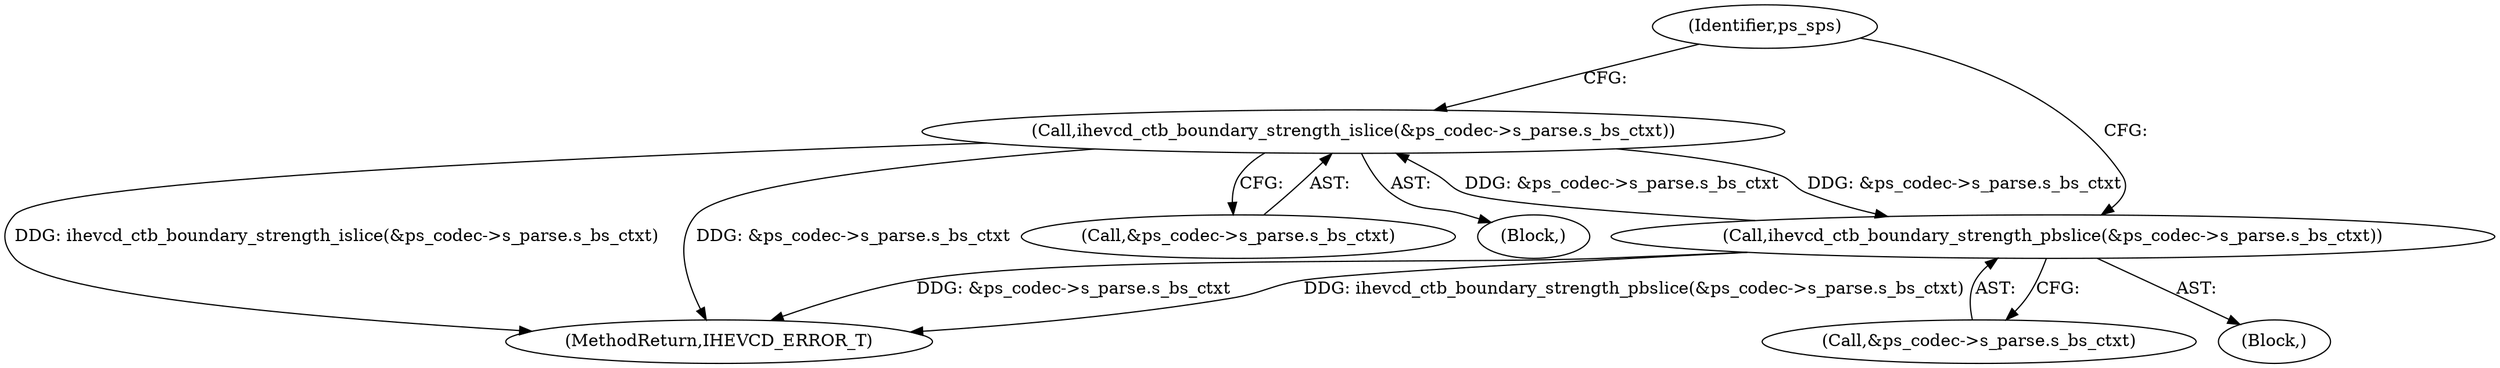 digraph "0_Android_2b9fb0c2074d370a254b35e2489de2d94943578d@pointer" {
"1004272" [label="(Call,ihevcd_ctb_boundary_strength_islice(&ps_codec->s_parse.s_bs_ctxt))"];
"1004281" [label="(Call,ihevcd_ctb_boundary_strength_pbslice(&ps_codec->s_parse.s_bs_ctxt))"];
"1004272" [label="(Call,ihevcd_ctb_boundary_strength_islice(&ps_codec->s_parse.s_bs_ctxt))"];
"1004280" [label="(Block,)"];
"1004281" [label="(Call,ihevcd_ctb_boundary_strength_pbslice(&ps_codec->s_parse.s_bs_ctxt))"];
"1004282" [label="(Call,&ps_codec->s_parse.s_bs_ctxt)"];
"1005291" [label="(MethodReturn,IHEVCD_ERROR_T)"];
"1004273" [label="(Call,&ps_codec->s_parse.s_bs_ctxt)"];
"1004411" [label="(Identifier,ps_sps)"];
"1004272" [label="(Call,ihevcd_ctb_boundary_strength_islice(&ps_codec->s_parse.s_bs_ctxt))"];
"1004271" [label="(Block,)"];
"1004272" -> "1004271"  [label="AST: "];
"1004272" -> "1004273"  [label="CFG: "];
"1004273" -> "1004272"  [label="AST: "];
"1004411" -> "1004272"  [label="CFG: "];
"1004272" -> "1005291"  [label="DDG: ihevcd_ctb_boundary_strength_islice(&ps_codec->s_parse.s_bs_ctxt)"];
"1004272" -> "1005291"  [label="DDG: &ps_codec->s_parse.s_bs_ctxt"];
"1004281" -> "1004272"  [label="DDG: &ps_codec->s_parse.s_bs_ctxt"];
"1004272" -> "1004281"  [label="DDG: &ps_codec->s_parse.s_bs_ctxt"];
"1004281" -> "1004280"  [label="AST: "];
"1004281" -> "1004282"  [label="CFG: "];
"1004282" -> "1004281"  [label="AST: "];
"1004411" -> "1004281"  [label="CFG: "];
"1004281" -> "1005291"  [label="DDG: &ps_codec->s_parse.s_bs_ctxt"];
"1004281" -> "1005291"  [label="DDG: ihevcd_ctb_boundary_strength_pbslice(&ps_codec->s_parse.s_bs_ctxt)"];
}
